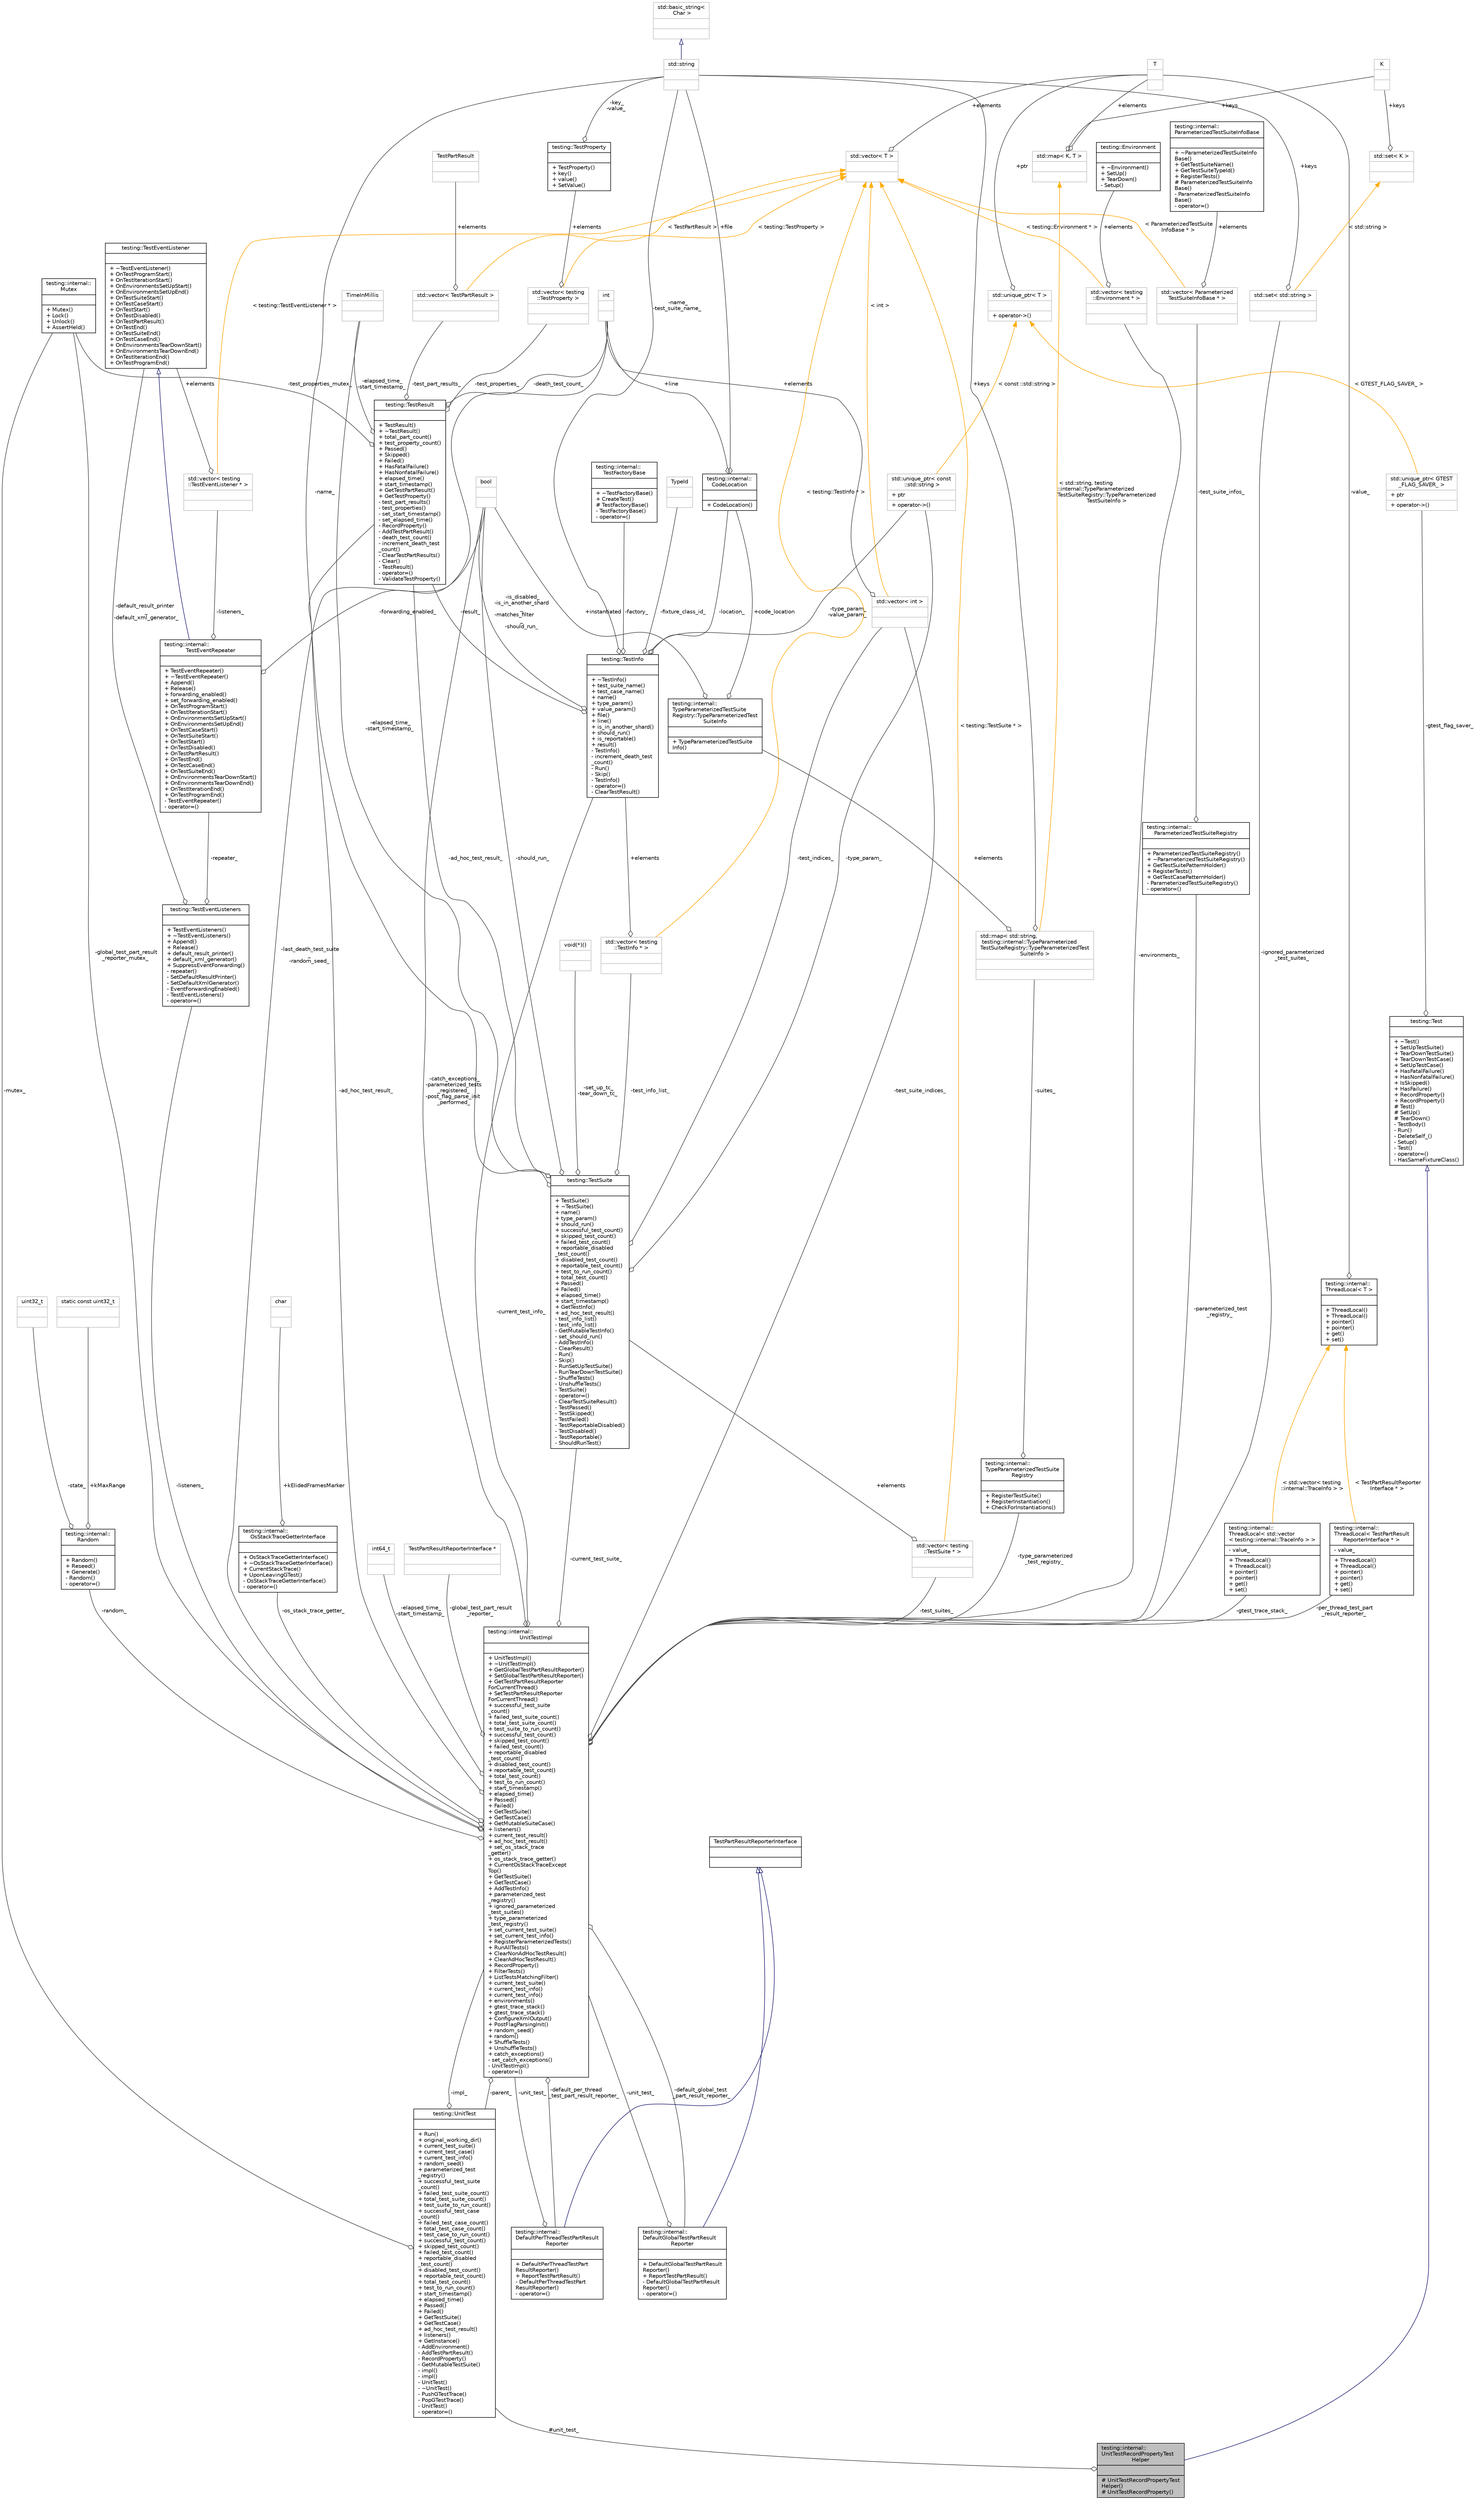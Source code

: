 digraph "testing::internal::UnitTestRecordPropertyTestHelper"
{
 // LATEX_PDF_SIZE
  bgcolor="transparent";
  edge [fontname="Helvetica",fontsize="10",labelfontname="Helvetica",labelfontsize="10"];
  node [fontname="Helvetica",fontsize="10",shape=record];
  Node1 [label="{testing::internal::\lUnitTestRecordPropertyTest\lHelper\n||# UnitTestRecordPropertyTest\lHelper()\l# UnitTestRecordProperty()\l}",height=0.2,width=0.4,color="black", fillcolor="grey75", style="filled", fontcolor="black",tooltip=" "];
  Node2 -> Node1 [dir="back",color="midnightblue",fontsize="10",style="solid",arrowtail="onormal",fontname="Helvetica"];
  Node2 [label="{testing::Test\n||+ ~Test()\l+ SetUpTestSuite()\l+ TearDownTestSuite()\l+ TearDownTestCase()\l+ SetUpTestCase()\l+ HasFatalFailure()\l+ HasNonfatalFailure()\l+ IsSkipped()\l+ HasFailure()\l+ RecordProperty()\l+ RecordProperty()\l# Test()\l# SetUp()\l# TearDown()\l- TestBody()\l- Run()\l- DeleteSelf_()\l- Setup()\l- Test()\l- operator=()\l- HasSameFixtureClass()\l}",height=0.2,width=0.4,color="black",URL="$classtesting_1_1Test.html",tooltip=" "];
  Node3 -> Node2 [color="grey25",fontsize="10",style="solid",label=" -gtest_flag_saver_" ,arrowhead="odiamond",fontname="Helvetica"];
  Node3 [label="{std::unique_ptr\< GTEST\l_FLAG_SAVER_ \>\n|+ ptr\l|+ operator-\>()\l}",height=0.2,width=0.4,color="grey75",tooltip=" "];
  Node4 -> Node3 [dir="back",color="orange",fontsize="10",style="solid",label=" \< GTEST_FLAG_SAVER_ \>" ,fontname="Helvetica"];
  Node4 [label="{std::unique_ptr\< T \>\n||+ operator-\>()\l}",height=0.2,width=0.4,color="grey75",tooltip=" "];
  Node5 -> Node4 [color="grey25",fontsize="10",style="solid",label=" +ptr" ,arrowhead="odiamond",fontname="Helvetica"];
  Node5 [label="{T\n||}",height=0.2,width=0.4,color="grey75",tooltip=" "];
  Node6 -> Node1 [color="grey25",fontsize="10",style="solid",label=" #unit_test_" ,arrowhead="odiamond",fontname="Helvetica"];
  Node6 [label="{testing::UnitTest\n||+ Run()\l+ original_working_dir()\l+ current_test_suite()\l+ current_test_case()\l+ current_test_info()\l+ random_seed()\l+ parameterized_test\l_registry()\l+ successful_test_suite\l_count()\l+ failed_test_suite_count()\l+ total_test_suite_count()\l+ test_suite_to_run_count()\l+ successful_test_case\l_count()\l+ failed_test_case_count()\l+ total_test_case_count()\l+ test_case_to_run_count()\l+ successful_test_count()\l+ skipped_test_count()\l+ failed_test_count()\l+ reportable_disabled\l_test_count()\l+ disabled_test_count()\l+ reportable_test_count()\l+ total_test_count()\l+ test_to_run_count()\l+ start_timestamp()\l+ elapsed_time()\l+ Passed()\l+ Failed()\l+ GetTestSuite()\l+ GetTestCase()\l+ ad_hoc_test_result()\l+ listeners()\l+ GetInstance()\l- AddEnvironment()\l- AddTestPartResult()\l- RecordProperty()\l- GetMutableTestSuite()\l- impl()\l- impl()\l- UnitTest()\l- ~UnitTest()\l- PushGTestTrace()\l- PopGTestTrace()\l- UnitTest()\l- operator=()\l}",height=0.2,width=0.4,color="black",URL="$classtesting_1_1UnitTest.html",tooltip=" "];
  Node7 -> Node6 [color="grey25",fontsize="10",style="solid",label=" -impl_" ,arrowhead="odiamond",fontname="Helvetica"];
  Node7 [label="{testing::internal::\lUnitTestImpl\n||+ UnitTestImpl()\l+ ~UnitTestImpl()\l+ GetGlobalTestPartResultReporter()\l+ SetGlobalTestPartResultReporter()\l+ GetTestPartResultReporter\lForCurrentThread()\l+ SetTestPartResultReporter\lForCurrentThread()\l+ successful_test_suite\l_count()\l+ failed_test_suite_count()\l+ total_test_suite_count()\l+ test_suite_to_run_count()\l+ successful_test_count()\l+ skipped_test_count()\l+ failed_test_count()\l+ reportable_disabled\l_test_count()\l+ disabled_test_count()\l+ reportable_test_count()\l+ total_test_count()\l+ test_to_run_count()\l+ start_timestamp()\l+ elapsed_time()\l+ Passed()\l+ Failed()\l+ GetTestSuite()\l+ GetTestCase()\l+ GetMutableSuiteCase()\l+ listeners()\l+ current_test_result()\l+ ad_hoc_test_result()\l+ set_os_stack_trace\l_getter()\l+ os_stack_trace_getter()\l+ CurrentOsStackTraceExcept\lTop()\l+ GetTestSuite()\l+ GetTestCase()\l+ AddTestInfo()\l+ parameterized_test\l_registry()\l+ ignored_parameterized\l_test_suites()\l+ type_parameterized\l_test_registry()\l+ set_current_test_suite()\l+ set_current_test_info()\l+ RegisterParameterizedTests()\l+ RunAllTests()\l+ ClearNonAdHocTestResult()\l+ ClearAdHocTestResult()\l+ RecordProperty()\l+ FilterTests()\l+ ListTestsMatchingFilter()\l+ current_test_suite()\l+ current_test_info()\l+ current_test_info()\l+ environments()\l+ gtest_trace_stack()\l+ gtest_trace_stack()\l+ ConfigureXmlOutput()\l+ PostFlagParsingInit()\l+ random_seed()\l+ random()\l+ ShuffleTests()\l+ UnshuffleTests()\l+ catch_exceptions()\l- set_catch_exceptions()\l- UnitTestImpl()\l- operator=()\l}",height=0.2,width=0.4,color="black",URL="$classtesting_1_1internal_1_1UnitTestImpl.html",tooltip=" "];
  Node8 -> Node7 [color="grey25",fontsize="10",style="solid",label=" -random_" ,arrowhead="odiamond",fontname="Helvetica"];
  Node8 [label="{testing::internal::\lRandom\n||+ Random()\l+ Reseed()\l+ Generate()\l- Random()\l- operator=()\l}",height=0.2,width=0.4,color="black",URL="$classtesting_1_1internal_1_1Random.html",tooltip=" "];
  Node9 -> Node8 [color="grey25",fontsize="10",style="solid",label=" +kMaxRange" ,arrowhead="odiamond",fontname="Helvetica"];
  Node9 [label="{static const uint32_t\n||}",height=0.2,width=0.4,color="grey75",tooltip=" "];
  Node10 -> Node8 [color="grey25",fontsize="10",style="solid",label=" -state_" ,arrowhead="odiamond",fontname="Helvetica"];
  Node10 [label="{uint32_t\n||}",height=0.2,width=0.4,color="grey75",tooltip=" "];
  Node11 -> Node7 [color="grey25",fontsize="10",style="solid",label=" -ad_hoc_test_result_" ,arrowhead="odiamond",fontname="Helvetica"];
  Node11 [label="{testing::TestResult\n||+ TestResult()\l+ ~TestResult()\l+ total_part_count()\l+ test_property_count()\l+ Passed()\l+ Skipped()\l+ Failed()\l+ HasFatalFailure()\l+ HasNonfatalFailure()\l+ elapsed_time()\l+ start_timestamp()\l+ GetTestPartResult()\l+ GetTestProperty()\l- test_part_results()\l- test_properties()\l- set_start_timestamp()\l- set_elapsed_time()\l- RecordProperty()\l- AddTestPartResult()\l- death_test_count()\l- increment_death_test\l_count()\l- ClearTestPartResults()\l- Clear()\l- TestResult()\l- operator=()\l- ValidateTestProperty()\l}",height=0.2,width=0.4,color="black",URL="$classtesting_1_1TestResult.html",tooltip=" "];
  Node12 -> Node11 [color="grey25",fontsize="10",style="solid",label=" -test_properties_mutex_" ,arrowhead="odiamond",fontname="Helvetica"];
  Node12 [label="{testing::internal::\lMutex\n||+ Mutex()\l+ Lock()\l+ Unlock()\l+ AssertHeld()\l}",height=0.2,width=0.4,color="black",URL="$classtesting_1_1internal_1_1Mutex.html",tooltip=" "];
  Node13 -> Node11 [color="grey25",fontsize="10",style="solid",label=" -test_properties_" ,arrowhead="odiamond",fontname="Helvetica"];
  Node13 [label="{std::vector\< testing\l::TestProperty \>\n||}",height=0.2,width=0.4,color="grey75",tooltip=" "];
  Node14 -> Node13 [color="grey25",fontsize="10",style="solid",label=" +elements" ,arrowhead="odiamond",fontname="Helvetica"];
  Node14 [label="{testing::TestProperty\n||+ TestProperty()\l+ key()\l+ value()\l+ SetValue()\l}",height=0.2,width=0.4,color="black",URL="$classtesting_1_1TestProperty.html",tooltip=" "];
  Node15 -> Node14 [color="grey25",fontsize="10",style="solid",label=" -key_\n-value_" ,arrowhead="odiamond",fontname="Helvetica"];
  Node15 [label="{std::string\n||}",height=0.2,width=0.4,color="grey75",tooltip=" "];
  Node16 -> Node15 [dir="back",color="midnightblue",fontsize="10",style="solid",arrowtail="onormal",fontname="Helvetica"];
  Node16 [label="{std::basic_string\<\l Char \>\n||}",height=0.2,width=0.4,color="grey75",tooltip=" "];
  Node17 -> Node13 [dir="back",color="orange",fontsize="10",style="solid",label=" \< testing::TestProperty \>" ,fontname="Helvetica"];
  Node17 [label="{std::vector\< T \>\n||}",height=0.2,width=0.4,color="grey75",tooltip=" "];
  Node5 -> Node17 [color="grey25",fontsize="10",style="solid",label=" +elements" ,arrowhead="odiamond",fontname="Helvetica"];
  Node18 -> Node11 [color="grey25",fontsize="10",style="solid",label=" -death_test_count_" ,arrowhead="odiamond",fontname="Helvetica"];
  Node18 [label="{int\n||}",height=0.2,width=0.4,color="grey75",tooltip=" "];
  Node19 -> Node11 [color="grey25",fontsize="10",style="solid",label=" -elapsed_time_\n-start_timestamp_" ,arrowhead="odiamond",fontname="Helvetica"];
  Node19 [label="{TimeInMillis\n||}",height=0.2,width=0.4,color="grey75",tooltip=" "];
  Node20 -> Node11 [color="grey25",fontsize="10",style="solid",label=" -test_part_results_" ,arrowhead="odiamond",fontname="Helvetica"];
  Node20 [label="{std::vector\< TestPartResult \>\n||}",height=0.2,width=0.4,color="grey75",tooltip=" "];
  Node21 -> Node20 [color="grey25",fontsize="10",style="solid",label=" +elements" ,arrowhead="odiamond",fontname="Helvetica"];
  Node21 [label="{TestPartResult\n||}",height=0.2,width=0.4,color="grey75",tooltip=" "];
  Node17 -> Node20 [dir="back",color="orange",fontsize="10",style="solid",label=" \< TestPartResult \>" ,fontname="Helvetica"];
  Node22 -> Node7 [color="grey25",fontsize="10",style="solid",label=" -per_thread_test_part\l_result_reporter_" ,arrowhead="odiamond",fontname="Helvetica"];
  Node22 [label="{testing::internal::\lThreadLocal\< TestPartResult\lReporterInterface * \>\n|- value_\l|+ ThreadLocal()\l+ ThreadLocal()\l+ pointer()\l+ pointer()\l+ get()\l+ set()\l}",height=0.2,width=0.4,color="black",URL="$classtesting_1_1internal_1_1ThreadLocal.html",tooltip=" "];
  Node23 -> Node22 [dir="back",color="orange",fontsize="10",style="solid",label=" \< TestPartResultReporter\lInterface * \>" ,fontname="Helvetica"];
  Node23 [label="{testing::internal::\lThreadLocal\< T \>\n||+ ThreadLocal()\l+ ThreadLocal()\l+ pointer()\l+ pointer()\l+ get()\l+ set()\l}",height=0.2,width=0.4,color="black",URL="$classtesting_1_1internal_1_1ThreadLocal.html",tooltip=" "];
  Node5 -> Node23 [color="grey25",fontsize="10",style="solid",label=" -value_" ,arrowhead="odiamond",fontname="Helvetica"];
  Node6 -> Node7 [color="grey25",fontsize="10",style="solid",label=" -parent_" ,arrowhead="odiamond",fontname="Helvetica"];
  Node24 -> Node7 [color="grey25",fontsize="10",style="solid",label=" -os_stack_trace_getter_" ,arrowhead="odiamond",fontname="Helvetica"];
  Node24 [label="{testing::internal::\lOsStackTraceGetterInterface\n||+ OsStackTraceGetterInterface()\l+ ~OsStackTraceGetterInterface()\l+ CurrentStackTrace()\l+ UponLeavingGTest()\l- OsStackTraceGetterInterface()\l- operator=()\l}",height=0.2,width=0.4,color="black",URL="$classtesting_1_1internal_1_1OsStackTraceGetterInterface.html",tooltip=" "];
  Node25 -> Node24 [color="grey25",fontsize="10",style="solid",label=" +kElidedFramesMarker" ,arrowhead="odiamond",fontname="Helvetica"];
  Node25 [label="{char\n||}",height=0.2,width=0.4,color="grey75",tooltip=" "];
  Node26 -> Node7 [color="grey25",fontsize="10",style="solid",label=" -listeners_" ,arrowhead="odiamond",fontname="Helvetica"];
  Node26 [label="{testing::TestEventListeners\n||+ TestEventListeners()\l+ ~TestEventListeners()\l+ Append()\l+ Release()\l+ default_result_printer()\l+ default_xml_generator()\l+ SuppressEventForwarding()\l- repeater()\l- SetDefaultResultPrinter()\l- SetDefaultXmlGenerator()\l- EventForwardingEnabled()\l- TestEventListeners()\l- operator=()\l}",height=0.2,width=0.4,color="black",URL="$classtesting_1_1TestEventListeners.html",tooltip=" "];
  Node27 -> Node26 [color="grey25",fontsize="10",style="solid",label=" -repeater_" ,arrowhead="odiamond",fontname="Helvetica"];
  Node27 [label="{testing::internal::\lTestEventRepeater\n||+ TestEventRepeater()\l+ ~TestEventRepeater()\l+ Append()\l+ Release()\l+ forwarding_enabled()\l+ set_forwarding_enabled()\l+ OnTestProgramStart()\l+ OnTestIterationStart()\l+ OnEnvironmentsSetUpStart()\l+ OnEnvironmentsSetUpEnd()\l+ OnTestCaseStart()\l+ OnTestSuiteStart()\l+ OnTestStart()\l+ OnTestDisabled()\l+ OnTestPartResult()\l+ OnTestEnd()\l+ OnTestCaseEnd()\l+ OnTestSuiteEnd()\l+ OnEnvironmentsTearDownStart()\l+ OnEnvironmentsTearDownEnd()\l+ OnTestIterationEnd()\l+ OnTestProgramEnd()\l- TestEventRepeater()\l- operator=()\l}",height=0.2,width=0.4,color="black",URL="$classtesting_1_1internal_1_1TestEventRepeater.html",tooltip=" "];
  Node28 -> Node27 [dir="back",color="midnightblue",fontsize="10",style="solid",arrowtail="onormal",fontname="Helvetica"];
  Node28 [label="{testing::TestEventListener\n||+ ~TestEventListener()\l+ OnTestProgramStart()\l+ OnTestIterationStart()\l+ OnEnvironmentsSetUpStart()\l+ OnEnvironmentsSetUpEnd()\l+ OnTestSuiteStart()\l+ OnTestCaseStart()\l+ OnTestStart()\l+ OnTestDisabled()\l+ OnTestPartResult()\l+ OnTestEnd()\l+ OnTestSuiteEnd()\l+ OnTestCaseEnd()\l+ OnEnvironmentsTearDownStart()\l+ OnEnvironmentsTearDownEnd()\l+ OnTestIterationEnd()\l+ OnTestProgramEnd()\l}",height=0.2,width=0.4,color="black",URL="$classtesting_1_1TestEventListener.html",tooltip=" "];
  Node29 -> Node27 [color="grey25",fontsize="10",style="solid",label=" -listeners_" ,arrowhead="odiamond",fontname="Helvetica"];
  Node29 [label="{std::vector\< testing\l::TestEventListener * \>\n||}",height=0.2,width=0.4,color="grey75",tooltip=" "];
  Node28 -> Node29 [color="grey25",fontsize="10",style="solid",label=" +elements" ,arrowhead="odiamond",fontname="Helvetica"];
  Node17 -> Node29 [dir="back",color="orange",fontsize="10",style="solid",label=" \< testing::TestEventListener * \>" ,fontname="Helvetica"];
  Node30 -> Node27 [color="grey25",fontsize="10",style="solid",label=" -forwarding_enabled_" ,arrowhead="odiamond",fontname="Helvetica"];
  Node30 [label="{bool\n||}",height=0.2,width=0.4,color="grey75",tooltip=" "];
  Node28 -> Node26 [color="grey25",fontsize="10",style="solid",label=" -default_result_printer\l_\n-default_xml_generator_" ,arrowhead="odiamond",fontname="Helvetica"];
  Node31 -> Node7 [color="grey25",fontsize="10",style="solid",label=" -elapsed_time_\n-start_timestamp_" ,arrowhead="odiamond",fontname="Helvetica"];
  Node31 [label="{int64_t\n||}",height=0.2,width=0.4,color="grey75",tooltip=" "];
  Node32 -> Node7 [color="grey25",fontsize="10",style="solid",label=" -global_test_part_result\l_reporter_" ,arrowhead="odiamond",fontname="Helvetica"];
  Node32 [label="{TestPartResultReporterInterface *\n||}",height=0.2,width=0.4,color="grey75",tooltip=" "];
  Node12 -> Node7 [color="grey25",fontsize="10",style="solid",label=" -global_test_part_result\l_reporter_mutex_" ,arrowhead="odiamond",fontname="Helvetica"];
  Node33 -> Node7 [color="grey25",fontsize="10",style="solid",label=" -ignored_parameterized\l_test_suites_" ,arrowhead="odiamond",fontname="Helvetica"];
  Node33 [label="{std::set\< std::string \>\n||}",height=0.2,width=0.4,color="grey75",tooltip=" "];
  Node15 -> Node33 [color="grey25",fontsize="10",style="solid",label=" +keys" ,arrowhead="odiamond",fontname="Helvetica"];
  Node34 -> Node33 [dir="back",color="orange",fontsize="10",style="solid",label=" \< std::string \>" ,fontname="Helvetica"];
  Node34 [label="{std::set\< K \>\n||}",height=0.2,width=0.4,color="grey75",tooltip=" "];
  Node35 -> Node34 [color="grey25",fontsize="10",style="solid",label=" +keys" ,arrowhead="odiamond",fontname="Helvetica"];
  Node35 [label="{K\n||}",height=0.2,width=0.4,color="grey75",tooltip=" "];
  Node18 -> Node7 [color="grey25",fontsize="10",style="solid",label=" -last_death_test_suite\l_\n-random_seed_" ,arrowhead="odiamond",fontname="Helvetica"];
  Node36 -> Node7 [color="grey25",fontsize="10",style="solid",label=" -type_parameterized\l_test_registry_" ,arrowhead="odiamond",fontname="Helvetica"];
  Node36 [label="{testing::internal::\lTypeParameterizedTestSuite\lRegistry\n||+ RegisterTestSuite()\l+ RegisterInstantiation()\l+ CheckForInstantiations()\l}",height=0.2,width=0.4,color="black",URL="$classtesting_1_1internal_1_1TypeParameterizedTestSuiteRegistry.html",tooltip=" "];
  Node37 -> Node36 [color="grey25",fontsize="10",style="solid",label=" -suites_" ,arrowhead="odiamond",fontname="Helvetica"];
  Node37 [label="{std::map\< std::string,\l testing::internal::TypeParameterized\lTestSuiteRegistry::TypeParameterizedTest\lSuiteInfo \>\n||}",height=0.2,width=0.4,color="grey75",tooltip=" "];
  Node38 -> Node37 [color="grey25",fontsize="10",style="solid",label=" +elements" ,arrowhead="odiamond",fontname="Helvetica"];
  Node38 [label="{testing::internal::\lTypeParameterizedTestSuite\lRegistry::TypeParameterizedTest\lSuiteInfo\n||+ TypeParameterizedTestSuite\lInfo()\l}",height=0.2,width=0.4,color="black",URL="$structtesting_1_1internal_1_1TypeParameterizedTestSuiteRegistry_1_1TypeParameterizedTestSuiteInfo.html",tooltip=" "];
  Node39 -> Node38 [color="grey25",fontsize="10",style="solid",label=" +code_location" ,arrowhead="odiamond",fontname="Helvetica"];
  Node39 [label="{testing::internal::\lCodeLocation\n||+ CodeLocation()\l}",height=0.2,width=0.4,color="black",URL="$structtesting_1_1internal_1_1CodeLocation.html",tooltip=" "];
  Node18 -> Node39 [color="grey25",fontsize="10",style="solid",label=" +line" ,arrowhead="odiamond",fontname="Helvetica"];
  Node15 -> Node39 [color="grey25",fontsize="10",style="solid",label=" +file" ,arrowhead="odiamond",fontname="Helvetica"];
  Node30 -> Node38 [color="grey25",fontsize="10",style="solid",label=" +instantiated" ,arrowhead="odiamond",fontname="Helvetica"];
  Node15 -> Node37 [color="grey25",fontsize="10",style="solid",label=" +keys" ,arrowhead="odiamond",fontname="Helvetica"];
  Node40 -> Node37 [dir="back",color="orange",fontsize="10",style="solid",label=" \< std::string, testing\l::internal::TypeParameterized\lTestSuiteRegistry::TypeParameterized\lTestSuiteInfo \>" ,fontname="Helvetica"];
  Node40 [label="{std::map\< K, T \>\n||}",height=0.2,width=0.4,color="grey75",tooltip=" "];
  Node35 -> Node40 [color="grey25",fontsize="10",style="solid",label=" +keys" ,arrowhead="odiamond",fontname="Helvetica"];
  Node5 -> Node40 [color="grey25",fontsize="10",style="solid",label=" +elements" ,arrowhead="odiamond",fontname="Helvetica"];
  Node30 -> Node7 [color="grey25",fontsize="10",style="solid",label=" -catch_exceptions_\n-parameterized_tests\l_registered_\n-post_flag_parse_init\l_performed_" ,arrowhead="odiamond",fontname="Helvetica"];
  Node41 -> Node7 [color="grey25",fontsize="10",style="solid",label=" -parameterized_test\l_registry_" ,arrowhead="odiamond",fontname="Helvetica"];
  Node41 [label="{testing::internal::\lParameterizedTestSuiteRegistry\n||+ ParameterizedTestSuiteRegistry()\l+ ~ParameterizedTestSuiteRegistry()\l+ GetTestSuitePatternHolder()\l+ RegisterTests()\l+ GetTestCasePatternHolder()\l- ParameterizedTestSuiteRegistry()\l- operator=()\l}",height=0.2,width=0.4,color="black",URL="$classtesting_1_1internal_1_1ParameterizedTestSuiteRegistry.html",tooltip=" "];
  Node42 -> Node41 [color="grey25",fontsize="10",style="solid",label=" -test_suite_infos_" ,arrowhead="odiamond",fontname="Helvetica"];
  Node42 [label="{std::vector\< Parameterized\lTestSuiteInfoBase * \>\n||}",height=0.2,width=0.4,color="grey75",tooltip=" "];
  Node43 -> Node42 [color="grey25",fontsize="10",style="solid",label=" +elements" ,arrowhead="odiamond",fontname="Helvetica"];
  Node43 [label="{testing::internal::\lParameterizedTestSuiteInfoBase\n||+ ~ParameterizedTestSuiteInfo\lBase()\l+ GetTestSuiteName()\l+ GetTestSuiteTypeId()\l+ RegisterTests()\l# ParameterizedTestSuiteInfo\lBase()\l- ParameterizedTestSuiteInfo\lBase()\l- operator=()\l}",height=0.2,width=0.4,color="black",URL="$classtesting_1_1internal_1_1ParameterizedTestSuiteInfoBase.html",tooltip=" "];
  Node17 -> Node42 [dir="back",color="orange",fontsize="10",style="solid",label=" \< ParameterizedTestSuite\lInfoBase * \>" ,fontname="Helvetica"];
  Node44 -> Node7 [color="grey25",fontsize="10",style="solid",label=" -default_global_test\l_part_result_reporter_" ,arrowhead="odiamond",fontname="Helvetica"];
  Node44 [label="{testing::internal::\lDefaultGlobalTestPartResult\lReporter\n||+ DefaultGlobalTestPartResult\lReporter()\l+ ReportTestPartResult()\l- DefaultGlobalTestPartResult\lReporter()\l- operator=()\l}",height=0.2,width=0.4,color="black",URL="$classtesting_1_1internal_1_1DefaultGlobalTestPartResultReporter.html",tooltip=" "];
  Node45 -> Node44 [dir="back",color="midnightblue",fontsize="10",style="solid",arrowtail="onormal",fontname="Helvetica"];
  Node45 [label="{TestPartResultReporterInterface\n||}",height=0.2,width=0.4,color="black",URL="$classTestPartResultReporterInterface.html",tooltip=" "];
  Node7 -> Node44 [color="grey25",fontsize="10",style="solid",label=" -unit_test_" ,arrowhead="odiamond",fontname="Helvetica"];
  Node46 -> Node7 [color="grey25",fontsize="10",style="solid",label=" -test_suite_indices_" ,arrowhead="odiamond",fontname="Helvetica"];
  Node46 [label="{std::vector\< int \>\n||}",height=0.2,width=0.4,color="grey75",tooltip=" "];
  Node18 -> Node46 [color="grey25",fontsize="10",style="solid",label=" +elements" ,arrowhead="odiamond",fontname="Helvetica"];
  Node17 -> Node46 [dir="back",color="orange",fontsize="10",style="solid",label=" \< int \>" ,fontname="Helvetica"];
  Node47 -> Node7 [color="grey25",fontsize="10",style="solid",label=" -environments_" ,arrowhead="odiamond",fontname="Helvetica"];
  Node47 [label="{std::vector\< testing\l::Environment * \>\n||}",height=0.2,width=0.4,color="grey75",tooltip=" "];
  Node48 -> Node47 [color="grey25",fontsize="10",style="solid",label=" +elements" ,arrowhead="odiamond",fontname="Helvetica"];
  Node48 [label="{testing::Environment\n||+ ~Environment()\l+ SetUp()\l+ TearDown()\l- Setup()\l}",height=0.2,width=0.4,color="black",URL="$classtesting_1_1Environment.html",tooltip=" "];
  Node17 -> Node47 [dir="back",color="orange",fontsize="10",style="solid",label=" \< testing::Environment * \>" ,fontname="Helvetica"];
  Node49 -> Node7 [color="grey25",fontsize="10",style="solid",label=" -default_per_thread\l_test_part_result_reporter_" ,arrowhead="odiamond",fontname="Helvetica"];
  Node49 [label="{testing::internal::\lDefaultPerThreadTestPartResult\lReporter\n||+ DefaultPerThreadTestPart\lResultReporter()\l+ ReportTestPartResult()\l- DefaultPerThreadTestPart\lResultReporter()\l- operator=()\l}",height=0.2,width=0.4,color="black",URL="$classtesting_1_1internal_1_1DefaultPerThreadTestPartResultReporter.html",tooltip=" "];
  Node45 -> Node49 [dir="back",color="midnightblue",fontsize="10",style="solid",arrowtail="onormal",fontname="Helvetica"];
  Node7 -> Node49 [color="grey25",fontsize="10",style="solid",label=" -unit_test_" ,arrowhead="odiamond",fontname="Helvetica"];
  Node50 -> Node7 [color="grey25",fontsize="10",style="solid",label=" -gtest_trace_stack_" ,arrowhead="odiamond",fontname="Helvetica"];
  Node50 [label="{testing::internal::\lThreadLocal\< std::vector\l\< testing::internal::TraceInfo \> \>\n|- value_\l|+ ThreadLocal()\l+ ThreadLocal()\l+ pointer()\l+ pointer()\l+ get()\l+ set()\l}",height=0.2,width=0.4,color="black",URL="$classtesting_1_1internal_1_1ThreadLocal.html",tooltip=" "];
  Node23 -> Node50 [dir="back",color="orange",fontsize="10",style="solid",label=" \< std::vector\< testing\l::internal::TraceInfo \> \>" ,fontname="Helvetica"];
  Node51 -> Node7 [color="grey25",fontsize="10",style="solid",label=" -current_test_suite_" ,arrowhead="odiamond",fontname="Helvetica"];
  Node51 [label="{testing::TestSuite\n||+ TestSuite()\l+ ~TestSuite()\l+ name()\l+ type_param()\l+ should_run()\l+ successful_test_count()\l+ skipped_test_count()\l+ failed_test_count()\l+ reportable_disabled\l_test_count()\l+ disabled_test_count()\l+ reportable_test_count()\l+ test_to_run_count()\l+ total_test_count()\l+ Passed()\l+ Failed()\l+ elapsed_time()\l+ start_timestamp()\l+ GetTestInfo()\l+ ad_hoc_test_result()\l- test_info_list()\l- test_info_list()\l- GetMutableTestInfo()\l- set_should_run()\l- AddTestInfo()\l- ClearResult()\l- Run()\l- Skip()\l- RunSetUpTestSuite()\l- RunTearDownTestSuite()\l- ShuffleTests()\l- UnshuffleTests()\l- TestSuite()\l- operator=()\l- ClearTestSuiteResult()\l- TestPassed()\l- TestSkipped()\l- TestFailed()\l- TestReportableDisabled()\l- TestDisabled()\l- TestReportable()\l- ShouldRunTest()\l}",height=0.2,width=0.4,color="black",URL="$classtesting_1_1TestSuite.html",tooltip=" "];
  Node11 -> Node51 [color="grey25",fontsize="10",style="solid",label=" -ad_hoc_test_result_" ,arrowhead="odiamond",fontname="Helvetica"];
  Node52 -> Node51 [color="grey25",fontsize="10",style="solid",label=" -test_info_list_" ,arrowhead="odiamond",fontname="Helvetica"];
  Node52 [label="{std::vector\< testing\l::TestInfo * \>\n||}",height=0.2,width=0.4,color="grey75",tooltip=" "];
  Node53 -> Node52 [color="grey25",fontsize="10",style="solid",label=" +elements" ,arrowhead="odiamond",fontname="Helvetica"];
  Node53 [label="{testing::TestInfo\n||+ ~TestInfo()\l+ test_suite_name()\l+ test_case_name()\l+ name()\l+ type_param()\l+ value_param()\l+ file()\l+ line()\l+ is_in_another_shard()\l+ should_run()\l+ is_reportable()\l+ result()\l- TestInfo()\l- increment_death_test\l_count()\l- Run()\l- Skip()\l- TestInfo()\l- operator=()\l- ClearTestResult()\l}",height=0.2,width=0.4,color="black",URL="$classtesting_1_1TestInfo.html",tooltip=" "];
  Node11 -> Node53 [color="grey25",fontsize="10",style="solid",label=" -result_" ,arrowhead="odiamond",fontname="Helvetica"];
  Node54 -> Node53 [color="grey25",fontsize="10",style="solid",label=" -type_param_\n-value_param_" ,arrowhead="odiamond",fontname="Helvetica"];
  Node54 [label="{std::unique_ptr\< const\l ::std::string \>\n|+ ptr\l|+ operator-\>()\l}",height=0.2,width=0.4,color="grey75",tooltip=" "];
  Node4 -> Node54 [dir="back",color="orange",fontsize="10",style="solid",label=" \< const ::std::string \>" ,fontname="Helvetica"];
  Node55 -> Node53 [color="grey25",fontsize="10",style="solid",label=" -factory_" ,arrowhead="odiamond",fontname="Helvetica"];
  Node55 [label="{testing::internal::\lTestFactoryBase\n||+ ~TestFactoryBase()\l+ CreateTest()\l# TestFactoryBase()\l- TestFactoryBase()\l- operator=()\l}",height=0.2,width=0.4,color="black",URL="$classtesting_1_1internal_1_1TestFactoryBase.html",tooltip=" "];
  Node39 -> Node53 [color="grey25",fontsize="10",style="solid",label=" -location_" ,arrowhead="odiamond",fontname="Helvetica"];
  Node30 -> Node53 [color="grey25",fontsize="10",style="solid",label=" -is_disabled_\n-is_in_another_shard\l_\n-matches_filter\l_\n-should_run_" ,arrowhead="odiamond",fontname="Helvetica"];
  Node15 -> Node53 [color="grey25",fontsize="10",style="solid",label=" -name_\n-test_suite_name_" ,arrowhead="odiamond",fontname="Helvetica"];
  Node56 -> Node53 [color="grey25",fontsize="10",style="solid",label=" -fixture_class_id_" ,arrowhead="odiamond",fontname="Helvetica"];
  Node56 [label="{TypeId\n||}",height=0.2,width=0.4,color="grey75",tooltip=" "];
  Node17 -> Node52 [dir="back",color="orange",fontsize="10",style="solid",label=" \< testing::TestInfo * \>" ,fontname="Helvetica"];
  Node54 -> Node51 [color="grey25",fontsize="10",style="solid",label=" -type_param_" ,arrowhead="odiamond",fontname="Helvetica"];
  Node57 -> Node51 [color="grey25",fontsize="10",style="solid",label=" -set_up_tc_\n-tear_down_tc_" ,arrowhead="odiamond",fontname="Helvetica"];
  Node57 [label="{void(*)()\n||}",height=0.2,width=0.4,color="grey75",tooltip=" "];
  Node30 -> Node51 [color="grey25",fontsize="10",style="solid",label=" -should_run_" ,arrowhead="odiamond",fontname="Helvetica"];
  Node15 -> Node51 [color="grey25",fontsize="10",style="solid",label=" -name_" ,arrowhead="odiamond",fontname="Helvetica"];
  Node19 -> Node51 [color="grey25",fontsize="10",style="solid",label=" -elapsed_time_\n-start_timestamp_" ,arrowhead="odiamond",fontname="Helvetica"];
  Node46 -> Node51 [color="grey25",fontsize="10",style="solid",label=" -test_indices_" ,arrowhead="odiamond",fontname="Helvetica"];
  Node58 -> Node7 [color="grey25",fontsize="10",style="solid",label=" -test_suites_" ,arrowhead="odiamond",fontname="Helvetica"];
  Node58 [label="{std::vector\< testing\l::TestSuite * \>\n||}",height=0.2,width=0.4,color="grey75",tooltip=" "];
  Node51 -> Node58 [color="grey25",fontsize="10",style="solid",label=" +elements" ,arrowhead="odiamond",fontname="Helvetica"];
  Node17 -> Node58 [dir="back",color="orange",fontsize="10",style="solid",label=" \< testing::TestSuite * \>" ,fontname="Helvetica"];
  Node53 -> Node7 [color="grey25",fontsize="10",style="solid",label=" -current_test_info_" ,arrowhead="odiamond",fontname="Helvetica"];
  Node12 -> Node6 [color="grey25",fontsize="10",style="solid",label=" -mutex_" ,arrowhead="odiamond",fontname="Helvetica"];
}
